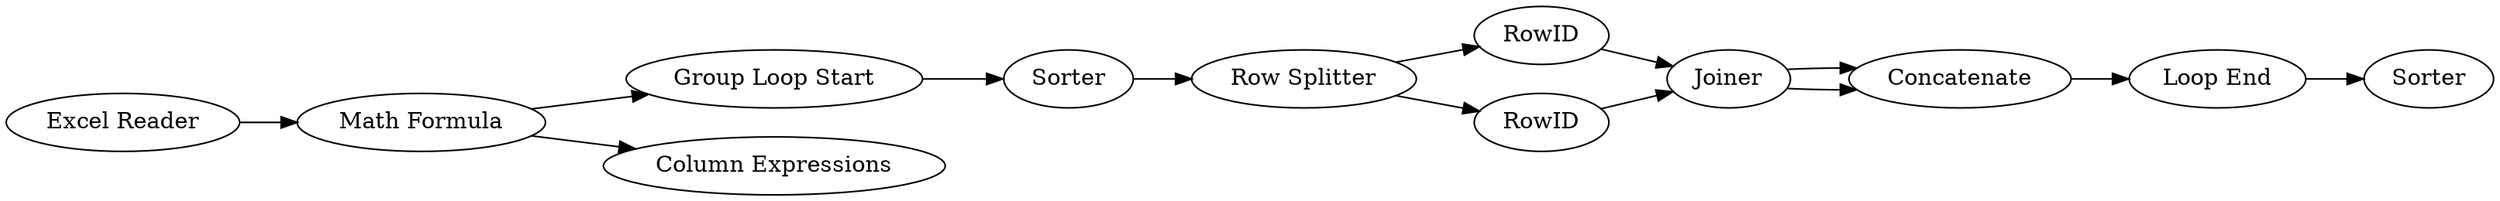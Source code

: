 digraph {
	1 [label="Excel Reader"]
	2 [label="Group Loop Start"]
	3 [label="Loop End"]
	4 [label="Row Splitter"]
	5 [label=RowID]
	6 [label=RowID]
	7 [label=Joiner]
	8 [label=Concatenate]
	9 [label=Sorter]
	11 [label="Math Formula"]
	12 [label="Column Expressions"]
	13 [label=Sorter]
	1 -> 11
	2 -> 13
	3 -> 9
	4 -> 5
	4 -> 6
	5 -> 7
	6 -> 7
	7 -> 8
	7 -> 8
	8 -> 3
	11 -> 2
	11 -> 12
	13 -> 4
	rankdir=LR
}
